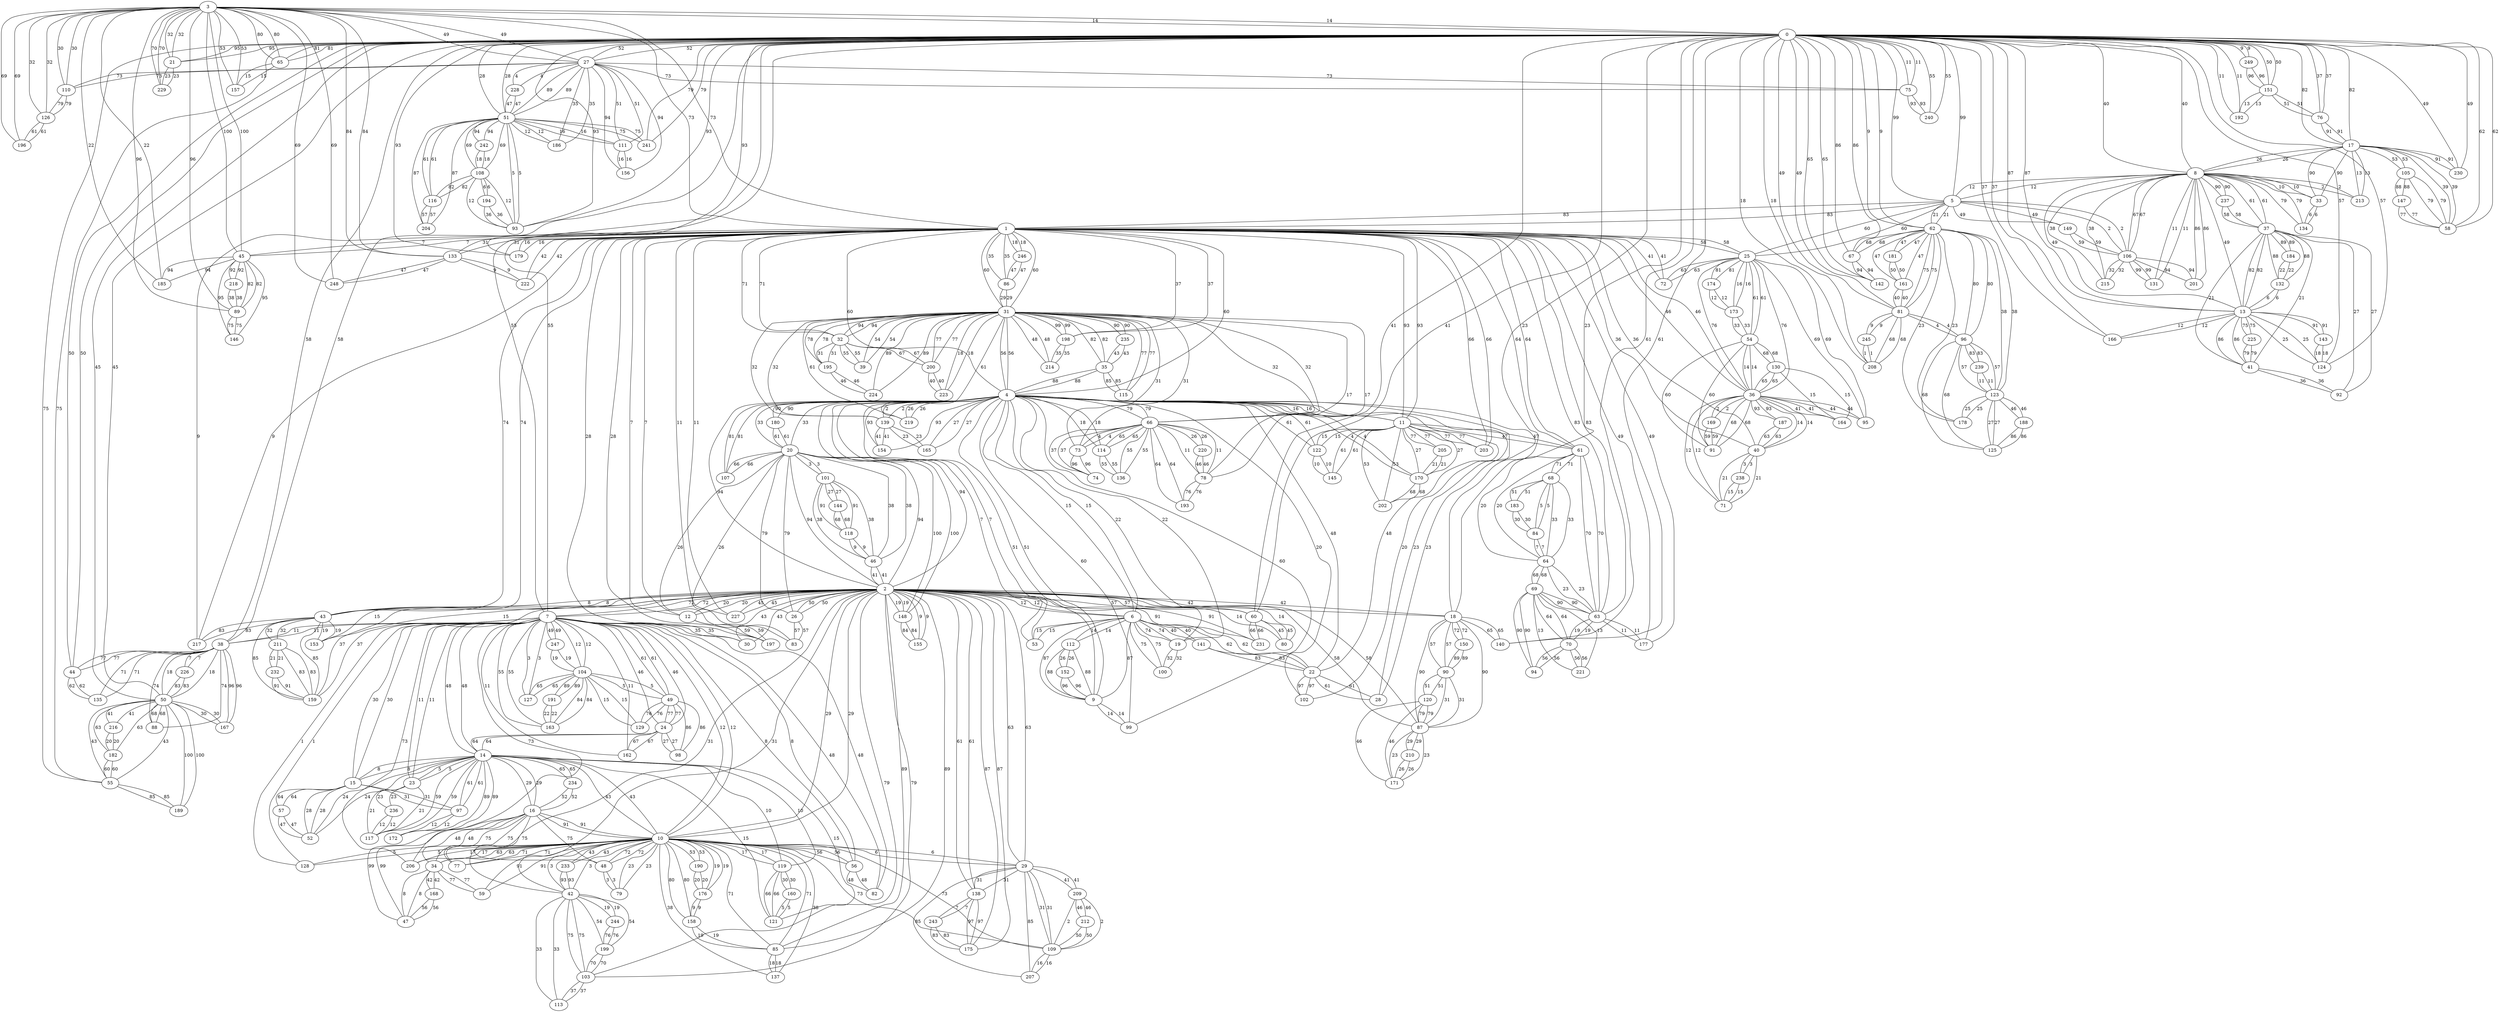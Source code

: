 graph {
  3 -- 0 [label="14"];
  3 -- 1 [label="73"];
  3 -- 21 [label="32"];
  3 -- 27 [label="49"];
  3 -- 45 [label="100"];
  3 -- 65 [label="80"];
  3 -- 89 [label="96"];
  3 -- 110 [label="30"];
  3 -- 126 [label="32"];
  3 -- 133 [label="84"];
  3 -- 157 [label="53"];
  3 -- 185 [label="22"];
  3 -- 196 [label="69"];
  3 -- 229 [label="70"];
  3 -- 248 [label="69"];
  0 -- 3 [label="14"];
  0 -- 5 [label="99"];
  0 -- 7 [label="55"];
  0 -- 8 [label="40"];
  0 -- 13 [label="87"];
  0 -- 17 [label="82"];
  0 -- 18 [label="23"];
  0 -- 21 [label="95"];
  0 -- 27 [label="52"];
  0 -- 38 [label="58"];
  0 -- 44 [label="50"];
  0 -- 50 [label="45"];
  0 -- 51 [label="28"];
  0 -- 55 [label="75"];
  0 -- 58 [label="62"];
  0 -- 60 [label="41"];
  0 -- 62 [label="9"];
  0 -- 65 [label="81"];
  0 -- 67 [label="86"];
  0 -- 75 [label="11"];
  0 -- 76 [label="37"];
  0 -- 81 [label="49"];
  0 -- 93 [label="93"];
  0 -- 124 [label="57"];
  0 -- 140 [label="61"];
  0 -- 142 [label="65"];
  0 -- 151 [label="50"];
  0 -- 166 [label="37"];
  0 -- 179 [label="93"];
  0 -- 192 [label="11"];
  0 -- 208 [label="18"];
  0 -- 230 [label="49"];
  0 -- 240 [label="55"];
  0 -- 241 [label="79"];
  0 -- 249 [label="9"];
  1 -- 3 [label="73"];
  1 -- 4 [label="60"];
  1 -- 5 [label="83"];
  1 -- 11 [label="93"];
  1 -- 12 [label="7"];
  1 -- 25 [label="58"];
  1 -- 31 [label="60"];
  1 -- 32 [label="71"];
  1 -- 36 [label="46"];
  1 -- 40 [label="36"];
  1 -- 43 [label="74"];
  1 -- 45 [label="7"];
  1 -- 61 [label="64"];
  1 -- 63 [label="83"];
  1 -- 72 [label="41"];
  1 -- 86 [label="35"];
  1 -- 133 [label="31"];
  1 -- 177 [label="49"];
  1 -- 179 [label="16"];
  1 -- 197 [label="28"];
  1 -- 198 [label="37"];
  1 -- 203 [label="66"];
  1 -- 217 [label="9"];
  1 -- 222 [label="42"];
  1 -- 227 [label="11"];
  1 -- 246 [label="18"];
  4 -- 1 [label="60"];
  4 -- 2 [label="94"];
  4 -- 6 [label="15"];
  4 -- 9 [label="51"];
  4 -- 11 [label="16"];
  4 -- 19 [label="22"];
  4 -- 20 [label="33"];
  4 -- 22 [label="48"];
  4 -- 28 [label="23"];
  4 -- 31 [label="56"];
  4 -- 35 [label="88"];
  4 -- 53 [label="7"];
  4 -- 66 [label="79"];
  4 -- 99 [label="60"];
  4 -- 102 [label="20"];
  4 -- 107 [label="81"];
  4 -- 114 [label="18"];
  4 -- 122 [label="61"];
  4 -- 139 [label="2"];
  4 -- 154 [label="93"];
  4 -- 165 [label="27"];
  4 -- 170 [label="4"];
  4 -- 180 [label="90"];
  4 -- 219 [label="26"];
  2 -- 4 [label="94"];
  2 -- 6 [label="12"];
  2 -- 7 [label="72"];
  2 -- 10 [label="29"];
  2 -- 12 [label="20"];
  2 -- 18 [label="42"];
  2 -- 20 [label="94"];
  2 -- 26 [label="50"];
  2 -- 29 [label="63"];
  2 -- 30 [label="43"];
  2 -- 42 [label="31"];
  2 -- 43 [label="8"];
  2 -- 46 [label="41"];
  2 -- 60 [label="57"];
  2 -- 80 [label="14"];
  2 -- 85 [label="89"];
  2 -- 87 [label="58"];
  2 -- 103 [label="79"];
  2 -- 138 [label="61"];
  2 -- 148 [label="19"];
  2 -- 153 [label="15"];
  2 -- 155 [label="9"];
  2 -- 159 [label="37"];
  2 -- 175 [label="87"];
  2 -- 227 [label="45"];
  2 -- 231 [label="91"];
  5 -- 0 [label="99"];
  5 -- 1 [label="83"];
  5 -- 8 [label="12"];
  5 -- 25 [label="60"];
  5 -- 62 [label="21"];
  5 -- 106 [label="2"];
  5 -- 149 [label="49"];
  6 -- 2 [label="12"];
  6 -- 4 [label="15"];
  6 -- 9 [label="87"];
  6 -- 19 [label="74"];
  6 -- 22 [label="62"];
  6 -- 53 [label="15"];
  6 -- 100 [label="75"];
  6 -- 112 [label="14"];
  6 -- 141 [label="40"];
  7 -- 0 [label="55"];
  7 -- 2 [label="72"];
  7 -- 10 [label="12"];
  7 -- 14 [label="48"];
  7 -- 15 [label="30"];
  7 -- 23 [label="11"];
  7 -- 24 [label="46"];
  7 -- 30 [label="35"];
  7 -- 38 [label="11"];
  7 -- 49 [label="61"];
  7 -- 56 [label="8"];
  7 -- 82 [label="48"];
  7 -- 104 [label="12"];
  7 -- 127 [label="3"];
  7 -- 128 [label="1"];
  7 -- 162 [label="11"];
  7 -- 163 [label="55"];
  7 -- 206 [label="73"];
  7 -- 247 [label="49"];
  8 -- 0 [label="40"];
  8 -- 5 [label="12"];
  8 -- 13 [label="49"];
  8 -- 17 [label="26"];
  8 -- 33 [label="10"];
  8 -- 37 [label="61"];
  8 -- 106 [label="67"];
  8 -- 131 [label="11"];
  8 -- 134 [label="79"];
  8 -- 201 [label="86"];
  8 -- 213 [label="2"];
  8 -- 215 [label="38"];
  8 -- 237 [label="90"];
  9 -- 4 [label="51"];
  9 -- 6 [label="87"];
  9 -- 99 [label="14"];
  9 -- 112 [label="88"];
  9 -- 152 [label="96"];
  10 -- 2 [label="29"];
  10 -- 7 [label="12"];
  10 -- 14 [label="43"];
  10 -- 16 [label="91"];
  10 -- 29 [label="6"];
  10 -- 34 [label="63"];
  10 -- 42 [label="3"];
  10 -- 48 [label="72"];
  10 -- 56 [label="56"];
  10 -- 59 [label="91"];
  10 -- 77 [label="71"];
  10 -- 79 [label="23"];
  10 -- 85 [label="71"];
  10 -- 109 [label="73"];
  10 -- 119 [label="17"];
  10 -- 128 [label="5"];
  10 -- 137 [label="38"];
  10 -- 158 [label="80"];
  10 -- 176 [label="19"];
  10 -- 190 [label="53"];
  10 -- 206 [label="17"];
  10 -- 233 [label="43"];
  11 -- 1 [label="93"];
  11 -- 4 [label="16"];
  11 -- 61 [label="47"];
  11 -- 122 [label="15"];
  11 -- 145 [label="61"];
  11 -- 170 [label="27"];
  11 -- 202 [label="53"];
  11 -- 203 [label="77"];
  11 -- 205 [label="77"];
  12 -- 1 [label="7"];
  12 -- 2 [label="20"];
  12 -- 197 [label="59"];
  13 -- 0 [label="87"];
  13 -- 8 [label="49"];
  13 -- 37 [label="82"];
  13 -- 41 [label="86"];
  13 -- 124 [label="25"];
  13 -- 132 [label="6"];
  13 -- 143 [label="91"];
  13 -- 166 [label="12"];
  13 -- 225 [label="75"];
  14 -- 7 [label="48"];
  14 -- 10 [label="43"];
  14 -- 15 [label="8"];
  14 -- 16 [label="29"];
  14 -- 23 [label="5"];
  14 -- 24 [label="64"];
  14 -- 52 [label="24"];
  14 -- 97 [label="61"];
  14 -- 117 [label="59"];
  14 -- 119 [label="10"];
  14 -- 121 [label="15"];
  14 -- 172 [label="89"];
  14 -- 234 [label="65"];
  15 -- 7 [label="30"];
  15 -- 14 [label="8"];
  15 -- 52 [label="28"];
  15 -- 57 [label="64"];
  15 -- 97 [label="31"];
  16 -- 10 [label="91"];
  16 -- 14 [label="29"];
  16 -- 34 [label="48"];
  16 -- 47 [label="99"];
  16 -- 48 [label="75"];
  16 -- 77 [label="75"];
  16 -- 234 [label="52"];
  17 -- 0 [label="82"];
  17 -- 8 [label="26"];
  17 -- 33 [label="90"];
  17 -- 58 [label="39"];
  17 -- 76 [label="91"];
  17 -- 105 [label="53"];
  17 -- 213 [label="13"];
  17 -- 230 [label="91"];
  18 -- 0 [label="23"];
  18 -- 2 [label="42"];
  18 -- 87 [label="90"];
  18 -- 90 [label="57"];
  18 -- 140 [label="65"];
  18 -- 150 [label="72"];
  19 -- 4 [label="22"];
  19 -- 6 [label="74"];
  19 -- 100 [label="32"];
  20 -- 2 [label="94"];
  20 -- 4 [label="33"];
  20 -- 26 [label="79"];
  20 -- 46 [label="38"];
  20 -- 83 [label="26"];
  20 -- 101 [label="3"];
  20 -- 107 [label="66"];
  20 -- 148 [label="100"];
  20 -- 180 [label="61"];
  21 -- 0 [label="95"];
  21 -- 3 [label="32"];
  21 -- 229 [label="23"];
  22 -- 4 [label="48"];
  22 -- 6 [label="62"];
  22 -- 28 [label="61"];
  22 -- 102 [label="97"];
  22 -- 141 [label="83"];
  23 -- 7 [label="11"];
  23 -- 14 [label="5"];
  23 -- 117 [label="21"];
  23 -- 236 [label="23"];
  24 -- 7 [label="46"];
  24 -- 14 [label="64"];
  24 -- 49 [label="77"];
  24 -- 98 [label="27"];
  24 -- 162 [label="67"];
  25 -- 1 [label="58"];
  25 -- 5 [label="60"];
  25 -- 36 [label="76"];
  25 -- 54 [label="61"];
  25 -- 72 [label="63"];
  25 -- 95 [label="69"];
  25 -- 173 [label="16"];
  25 -- 174 [label="81"];
  26 -- 2 [label="50"];
  26 -- 20 [label="79"];
  26 -- 83 [label="57"];
  27 -- 0 [label="52"];
  27 -- 3 [label="49"];
  27 -- 51 [label="89"];
  27 -- 75 [label="73"];
  27 -- 110 [label="73"];
  27 -- 111 [label="51"];
  27 -- 156 [label="94"];
  27 -- 186 [label="35"];
  27 -- 228 [label="4"];
  28 -- 4 [label="23"];
  28 -- 22 [label="61"];
  29 -- 2 [label="63"];
  29 -- 10 [label="6"];
  29 -- 109 [label="31"];
  29 -- 138 [label="31"];
  29 -- 207 [label="85"];
  29 -- 209 [label="41"];
  30 -- 2 [label="43"];
  30 -- 7 [label="35"];
  31 -- 1 [label="60"];
  31 -- 4 [label="56"];
  31 -- 32 [label="94"];
  31 -- 35 [label="82"];
  31 -- 39 [label="54"];
  31 -- 66 [label="32"];
  31 -- 73 [label="31"];
  31 -- 78 [label="17"];
  31 -- 86 [label="29"];
  31 -- 115 [label="77"];
  31 -- 139 [label="32"];
  31 -- 195 [label="78"];
  31 -- 198 [label="99"];
  31 -- 200 [label="77"];
  31 -- 214 [label="48"];
  31 -- 219 [label="61"];
  31 -- 223 [label="18"];
  31 -- 224 [label="89"];
  31 -- 235 [label="90"];
  32 -- 1 [label="71"];
  32 -- 31 [label="94"];
  32 -- 39 [label="55"];
  32 -- 195 [label="31"];
  32 -- 200 [label="67"];
  33 -- 8 [label="10"];
  33 -- 17 [label="90"];
  33 -- 134 [label="6"];
  34 -- 10 [label="63"];
  34 -- 16 [label="48"];
  34 -- 47 [label="8"];
  34 -- 59 [label="77"];
  34 -- 168 [label="42"];
  35 -- 4 [label="88"];
  35 -- 31 [label="82"];
  35 -- 115 [label="85"];
  35 -- 235 [label="43"];
  36 -- 1 [label="46"];
  36 -- 25 [label="76"];
  36 -- 40 [label="14"];
  36 -- 54 [label="14"];
  36 -- 71 [label="12"];
  36 -- 91 [label="68"];
  36 -- 95 [label="44"];
  36 -- 130 [label="65"];
  36 -- 164 [label="41"];
  36 -- 169 [label="2"];
  36 -- 187 [label="93"];
  37 -- 8 [label="61"];
  37 -- 13 [label="82"];
  37 -- 41 [label="21"];
  37 -- 92 [label="27"];
  37 -- 132 [label="88"];
  37 -- 184 [label="89"];
  37 -- 237 [label="58"];
  38 -- 0 [label="58"];
  38 -- 7 [label="11"];
  38 -- 44 [label="77"];
  38 -- 50 [label="18"];
  38 -- 88 [label="74"];
  38 -- 135 [label="71"];
  38 -- 167 [label="96"];
  38 -- 226 [label="7"];
  39 -- 31 [label="54"];
  39 -- 32 [label="55"];
  40 -- 1 [label="36"];
  40 -- 36 [label="14"];
  40 -- 71 [label="21"];
  40 -- 187 [label="63"];
  40 -- 238 [label="3"];
  41 -- 13 [label="86"];
  41 -- 37 [label="21"];
  41 -- 92 [label="36"];
  41 -- 225 [label="79"];
  42 -- 2 [label="31"];
  42 -- 10 [label="3"];
  42 -- 103 [label="75"];
  42 -- 113 [label="33"];
  42 -- 199 [label="54"];
  42 -- 233 [label="93"];
  42 -- 244 [label="19"];
  43 -- 1 [label="74"];
  43 -- 2 [label="8"];
  43 -- 153 [label="19"];
  43 -- 159 [label="85"];
  43 -- 211 [label="32"];
  43 -- 217 [label="83"];
  44 -- 0 [label="50"];
  44 -- 38 [label="77"];
  44 -- 135 [label="62"];
  45 -- 1 [label="7"];
  45 -- 3 [label="100"];
  45 -- 89 [label="82"];
  45 -- 146 [label="95"];
  45 -- 185 [label="94"];
  45 -- 218 [label="92"];
  46 -- 2 [label="41"];
  46 -- 20 [label="38"];
  46 -- 101 [label="38"];
  46 -- 118 [label="9"];
  47 -- 16 [label="99"];
  47 -- 34 [label="8"];
  47 -- 168 [label="56"];
  48 -- 10 [label="72"];
  48 -- 16 [label="75"];
  48 -- 79 [label="3"];
  49 -- 7 [label="61"];
  49 -- 24 [label="77"];
  49 -- 98 [label="86"];
  49 -- 104 [label="5"];
  49 -- 129 [label="76"];
  50 -- 0 [label="45"];
  50 -- 38 [label="18"];
  50 -- 55 [label="43"];
  50 -- 88 [label="68"];
  50 -- 167 [label="30"];
  50 -- 182 [label="63"];
  50 -- 189 [label="100"];
  50 -- 216 [label="41"];
  50 -- 226 [label="83"];
  51 -- 0 [label="28"];
  51 -- 27 [label="89"];
  51 -- 93 [label="5"];
  51 -- 108 [label="69"];
  51 -- 111 [label="16"];
  51 -- 116 [label="61"];
  51 -- 186 [label="12"];
  51 -- 204 [label="87"];
  51 -- 228 [label="47"];
  51 -- 241 [label="75"];
  51 -- 242 [label="94"];
  52 -- 14 [label="24"];
  52 -- 15 [label="28"];
  52 -- 57 [label="47"];
  53 -- 4 [label="7"];
  53 -- 6 [label="15"];
  54 -- 25 [label="61"];
  54 -- 36 [label="14"];
  54 -- 91 [label="60"];
  54 -- 130 [label="68"];
  54 -- 173 [label="33"];
  55 -- 0 [label="75"];
  55 -- 50 [label="43"];
  55 -- 182 [label="60"];
  55 -- 189 [label="85"];
  56 -- 7 [label="8"];
  56 -- 10 [label="56"];
  56 -- 82 [label="48"];
  57 -- 15 [label="64"];
  57 -- 52 [label="47"];
  58 -- 0 [label="62"];
  58 -- 17 [label="39"];
  58 -- 105 [label="79"];
  58 -- 147 [label="77"];
  59 -- 10 [label="91"];
  59 -- 34 [label="77"];
  60 -- 0 [label="41"];
  60 -- 2 [label="57"];
  60 -- 80 [label="45"];
  60 -- 231 [label="66"];
  61 -- 1 [label="64"];
  61 -- 11 [label="47"];
  61 -- 63 [label="70"];
  61 -- 64 [label="20"];
  61 -- 68 [label="71"];
  62 -- 0 [label="9"];
  62 -- 5 [label="21"];
  62 -- 67 [label="68"];
  62 -- 81 [label="75"];
  62 -- 96 [label="80"];
  62 -- 123 [label="38"];
  62 -- 161 [label="47"];
  62 -- 178 [label="23"];
  62 -- 181 [label="47"];
  63 -- 1 [label="83"];
  63 -- 61 [label="70"];
  63 -- 64 [label="23"];
  63 -- 69 [label="90"];
  63 -- 70 [label="19"];
  63 -- 177 [label="11"];
  64 -- 61 [label="20"];
  64 -- 63 [label="23"];
  64 -- 68 [label="33"];
  64 -- 69 [label="68"];
  64 -- 84 [label="7"];
  65 -- 0 [label="81"];
  65 -- 3 [label="80"];
  65 -- 157 [label="15"];
  66 -- 4 [label="79"];
  66 -- 31 [label="32"];
  66 -- 73 [label="4"];
  66 -- 74 [label="37"];
  66 -- 78 [label="11"];
  66 -- 114 [label="65"];
  66 -- 136 [label="55"];
  66 -- 193 [label="64"];
  66 -- 220 [label="26"];
  67 -- 0 [label="86"];
  67 -- 62 [label="68"];
  67 -- 142 [label="94"];
  68 -- 61 [label="71"];
  68 -- 64 [label="33"];
  68 -- 84 [label="5"];
  68 -- 183 [label="51"];
  69 -- 63 [label="90"];
  69 -- 64 [label="68"];
  69 -- 70 [label="64"];
  69 -- 94 [label="90"];
  69 -- 221 [label="13"];
  70 -- 63 [label="19"];
  70 -- 69 [label="64"];
  70 -- 94 [label="56"];
  70 -- 221 [label="56"];
  71 -- 36 [label="12"];
  71 -- 40 [label="21"];
  71 -- 238 [label="15"];
  72 -- 1 [label="41"];
  72 -- 25 [label="63"];
  73 -- 31 [label="31"];
  73 -- 66 [label="4"];
  73 -- 74 [label="96"];
  74 -- 66 [label="37"];
  74 -- 73 [label="96"];
  75 -- 0 [label="11"];
  75 -- 27 [label="73"];
  75 -- 240 [label="93"];
  76 -- 0 [label="37"];
  76 -- 17 [label="91"];
  76 -- 151 [label="51"];
  77 -- 10 [label="71"];
  77 -- 16 [label="75"];
  78 -- 31 [label="17"];
  78 -- 66 [label="11"];
  78 -- 193 [label="76"];
  78 -- 220 [label="46"];
  79 -- 10 [label="23"];
  79 -- 48 [label="3"];
  80 -- 2 [label="14"];
  80 -- 60 [label="45"];
  81 -- 0 [label="49"];
  81 -- 62 [label="75"];
  81 -- 96 [label="4"];
  81 -- 161 [label="40"];
  81 -- 208 [label="68"];
  81 -- 245 [label="9"];
  82 -- 7 [label="48"];
  82 -- 56 [label="48"];
  83 -- 20 [label="26"];
  83 -- 26 [label="57"];
  84 -- 64 [label="7"];
  84 -- 68 [label="5"];
  84 -- 183 [label="30"];
  85 -- 2 [label="89"];
  85 -- 10 [label="71"];
  85 -- 137 [label="18"];
  85 -- 158 [label="19"];
  86 -- 1 [label="35"];
  86 -- 31 [label="29"];
  86 -- 246 [label="47"];
  87 -- 2 [label="58"];
  87 -- 18 [label="90"];
  87 -- 90 [label="31"];
  87 -- 120 [label="79"];
  87 -- 171 [label="23"];
  87 -- 210 [label="29"];
  88 -- 38 [label="74"];
  88 -- 50 [label="68"];
  89 -- 3 [label="96"];
  89 -- 45 [label="82"];
  89 -- 146 [label="75"];
  89 -- 218 [label="38"];
  90 -- 18 [label="57"];
  90 -- 87 [label="31"];
  90 -- 120 [label="51"];
  90 -- 150 [label="89"];
  91 -- 36 [label="68"];
  91 -- 54 [label="60"];
  91 -- 169 [label="59"];
  92 -- 37 [label="27"];
  92 -- 41 [label="36"];
  93 -- 0 [label="93"];
  93 -- 51 [label="5"];
  93 -- 108 [label="12"];
  93 -- 194 [label="36"];
  94 -- 69 [label="90"];
  94 -- 70 [label="56"];
  95 -- 25 [label="69"];
  95 -- 36 [label="44"];
  96 -- 62 [label="80"];
  96 -- 81 [label="4"];
  96 -- 123 [label="57"];
  96 -- 125 [label="68"];
  96 -- 239 [label="83"];
  97 -- 14 [label="61"];
  97 -- 15 [label="31"];
  97 -- 172 [label="12"];
  98 -- 24 [label="27"];
  98 -- 49 [label="86"];
  99 -- 4 [label="60"];
  99 -- 9 [label="14"];
  100 -- 6 [label="75"];
  100 -- 19 [label="32"];
  101 -- 20 [label="3"];
  101 -- 46 [label="38"];
  101 -- 118 [label="91"];
  101 -- 144 [label="27"];
  102 -- 4 [label="20"];
  102 -- 22 [label="97"];
  103 -- 2 [label="79"];
  103 -- 42 [label="75"];
  103 -- 113 [label="37"];
  103 -- 199 [label="70"];
  104 -- 7 [label="12"];
  104 -- 49 [label="5"];
  104 -- 127 [label="65"];
  104 -- 129 [label="15"];
  104 -- 163 [label="84"];
  104 -- 191 [label="89"];
  104 -- 247 [label="19"];
  105 -- 17 [label="53"];
  105 -- 58 [label="79"];
  105 -- 147 [label="88"];
  106 -- 5 [label="2"];
  106 -- 8 [label="67"];
  106 -- 131 [label="99"];
  106 -- 149 [label="59"];
  106 -- 201 [label="94"];
  106 -- 215 [label="32"];
  107 -- 4 [label="81"];
  107 -- 20 [label="66"];
  108 -- 51 [label="69"];
  108 -- 93 [label="12"];
  108 -- 116 [label="82"];
  108 -- 194 [label="6"];
  108 -- 242 [label="18"];
  109 -- 10 [label="73"];
  109 -- 29 [label="31"];
  109 -- 207 [label="16"];
  109 -- 209 [label="2"];
  109 -- 212 [label="50"];
  110 -- 3 [label="30"];
  110 -- 27 [label="73"];
  110 -- 126 [label="79"];
  111 -- 27 [label="51"];
  111 -- 51 [label="16"];
  111 -- 156 [label="16"];
  112 -- 6 [label="14"];
  112 -- 9 [label="88"];
  112 -- 152 [label="26"];
  113 -- 42 [label="33"];
  113 -- 103 [label="37"];
  114 -- 4 [label="18"];
  114 -- 66 [label="65"];
  114 -- 136 [label="55"];
  115 -- 31 [label="77"];
  115 -- 35 [label="85"];
  116 -- 51 [label="61"];
  116 -- 108 [label="82"];
  116 -- 204 [label="57"];
  117 -- 14 [label="59"];
  117 -- 23 [label="21"];
  117 -- 236 [label="12"];
  118 -- 46 [label="9"];
  118 -- 101 [label="91"];
  118 -- 144 [label="68"];
  119 -- 10 [label="17"];
  119 -- 14 [label="10"];
  119 -- 121 [label="66"];
  119 -- 160 [label="30"];
  120 -- 87 [label="79"];
  120 -- 90 [label="51"];
  120 -- 171 [label="46"];
  121 -- 14 [label="15"];
  121 -- 119 [label="66"];
  121 -- 160 [label="5"];
  122 -- 4 [label="61"];
  122 -- 11 [label="15"];
  122 -- 145 [label="10"];
  123 -- 62 [label="38"];
  123 -- 96 [label="57"];
  123 -- 125 [label="27"];
  123 -- 178 [label="25"];
  123 -- 188 [label="46"];
  123 -- 239 [label="11"];
  124 -- 0 [label="57"];
  124 -- 13 [label="25"];
  124 -- 143 [label="18"];
  125 -- 96 [label="68"];
  125 -- 123 [label="27"];
  125 -- 188 [label="86"];
  126 -- 3 [label="32"];
  126 -- 110 [label="79"];
  126 -- 196 [label="61"];
  127 -- 7 [label="3"];
  127 -- 104 [label="65"];
  128 -- 7 [label="1"];
  128 -- 10 [label="5"];
  129 -- 49 [label="76"];
  129 -- 104 [label="15"];
  130 -- 36 [label="65"];
  130 -- 54 [label="68"];
  130 -- 164 [label="15"];
  131 -- 8 [label="11"];
  131 -- 106 [label="99"];
  132 -- 13 [label="6"];
  132 -- 37 [label="88"];
  132 -- 184 [label="22"];
  133 -- 1 [label="31"];
  133 -- 3 [label="84"];
  133 -- 222 [label="9"];
  133 -- 248 [label="47"];
  134 -- 8 [label="79"];
  134 -- 33 [label="6"];
  135 -- 38 [label="71"];
  135 -- 44 [label="62"];
  136 -- 66 [label="55"];
  136 -- 114 [label="55"];
  137 -- 10 [label="38"];
  137 -- 85 [label="18"];
  138 -- 2 [label="61"];
  138 -- 29 [label="31"];
  138 -- 175 [label="97"];
  138 -- 243 [label="7"];
  139 -- 4 [label="2"];
  139 -- 31 [label="32"];
  139 -- 154 [label="41"];
  139 -- 165 [label="23"];
  140 -- 0 [label="61"];
  140 -- 18 [label="65"];
  141 -- 6 [label="40"];
  141 -- 22 [label="83"];
  142 -- 0 [label="65"];
  142 -- 67 [label="94"];
  143 -- 13 [label="91"];
  143 -- 124 [label="18"];
  144 -- 101 [label="27"];
  144 -- 118 [label="68"];
  145 -- 11 [label="61"];
  145 -- 122 [label="10"];
  146 -- 45 [label="95"];
  146 -- 89 [label="75"];
  147 -- 58 [label="77"];
  147 -- 105 [label="88"];
  148 -- 2 [label="19"];
  148 -- 20 [label="100"];
  148 -- 155 [label="84"];
  149 -- 5 [label="49"];
  149 -- 106 [label="59"];
  150 -- 18 [label="72"];
  150 -- 90 [label="89"];
  151 -- 0 [label="50"];
  151 -- 76 [label="51"];
  151 -- 192 [label="13"];
  151 -- 249 [label="96"];
  152 -- 9 [label="96"];
  152 -- 112 [label="26"];
  153 -- 2 [label="15"];
  153 -- 43 [label="19"];
  154 -- 4 [label="93"];
  154 -- 139 [label="41"];
  155 -- 2 [label="9"];
  155 -- 148 [label="84"];
  156 -- 27 [label="94"];
  156 -- 111 [label="16"];
  157 -- 3 [label="53"];
  157 -- 65 [label="15"];
  158 -- 10 [label="80"];
  158 -- 85 [label="19"];
  158 -- 176 [label="9"];
  159 -- 2 [label="37"];
  159 -- 43 [label="85"];
  159 -- 211 [label="83"];
  159 -- 232 [label="91"];
  160 -- 119 [label="30"];
  160 -- 121 [label="5"];
  161 -- 62 [label="47"];
  161 -- 81 [label="40"];
  161 -- 181 [label="50"];
  162 -- 7 [label="11"];
  162 -- 24 [label="67"];
  163 -- 7 [label="55"];
  163 -- 104 [label="84"];
  163 -- 191 [label="22"];
  164 -- 36 [label="41"];
  164 -- 130 [label="15"];
  165 -- 4 [label="27"];
  165 -- 139 [label="23"];
  166 -- 0 [label="37"];
  166 -- 13 [label="12"];
  167 -- 38 [label="96"];
  167 -- 50 [label="30"];
  168 -- 34 [label="42"];
  168 -- 47 [label="56"];
  169 -- 36 [label="2"];
  169 -- 91 [label="59"];
  170 -- 4 [label="4"];
  170 -- 11 [label="27"];
  170 -- 202 [label="68"];
  170 -- 205 [label="21"];
  171 -- 87 [label="23"];
  171 -- 120 [label="46"];
  171 -- 210 [label="26"];
  172 -- 14 [label="89"];
  172 -- 97 [label="12"];
  173 -- 25 [label="16"];
  173 -- 54 [label="33"];
  173 -- 174 [label="12"];
  174 -- 25 [label="81"];
  174 -- 173 [label="12"];
  175 -- 2 [label="87"];
  175 -- 138 [label="97"];
  175 -- 243 [label="83"];
  176 -- 10 [label="19"];
  176 -- 158 [label="9"];
  176 -- 190 [label="20"];
  177 -- 1 [label="49"];
  177 -- 63 [label="11"];
  178 -- 62 [label="23"];
  178 -- 123 [label="25"];
  179 -- 0 [label="93"];
  179 -- 1 [label="16"];
  180 -- 4 [label="90"];
  180 -- 20 [label="61"];
  181 -- 62 [label="47"];
  181 -- 161 [label="50"];
  182 -- 50 [label="63"];
  182 -- 55 [label="60"];
  182 -- 216 [label="20"];
  183 -- 68 [label="51"];
  183 -- 84 [label="30"];
  184 -- 37 [label="89"];
  184 -- 132 [label="22"];
  185 -- 3 [label="22"];
  185 -- 45 [label="94"];
  186 -- 27 [label="35"];
  186 -- 51 [label="12"];
  187 -- 36 [label="93"];
  187 -- 40 [label="63"];
  188 -- 123 [label="46"];
  188 -- 125 [label="86"];
  189 -- 50 [label="100"];
  189 -- 55 [label="85"];
  190 -- 10 [label="53"];
  190 -- 176 [label="20"];
  191 -- 104 [label="89"];
  191 -- 163 [label="22"];
  192 -- 0 [label="11"];
  192 -- 151 [label="13"];
  193 -- 66 [label="64"];
  193 -- 78 [label="76"];
  194 -- 93 [label="36"];
  194 -- 108 [label="6"];
  195 -- 31 [label="78"];
  195 -- 32 [label="31"];
  195 -- 224 [label="46"];
  196 -- 3 [label="69"];
  196 -- 126 [label="61"];
  197 -- 1 [label="28"];
  197 -- 12 [label="59"];
  198 -- 1 [label="37"];
  198 -- 31 [label="99"];
  198 -- 214 [label="35"];
  199 -- 42 [label="54"];
  199 -- 103 [label="70"];
  199 -- 244 [label="76"];
  200 -- 31 [label="77"];
  200 -- 32 [label="67"];
  200 -- 223 [label="40"];
  201 -- 8 [label="86"];
  201 -- 106 [label="94"];
  202 -- 11 [label="53"];
  202 -- 170 [label="68"];
  203 -- 1 [label="66"];
  203 -- 11 [label="77"];
  204 -- 51 [label="87"];
  204 -- 116 [label="57"];
  205 -- 11 [label="77"];
  205 -- 170 [label="21"];
  206 -- 7 [label="73"];
  206 -- 10 [label="17"];
  207 -- 29 [label="85"];
  207 -- 109 [label="16"];
  208 -- 0 [label="18"];
  208 -- 81 [label="68"];
  208 -- 245 [label="1"];
  209 -- 29 [label="41"];
  209 -- 109 [label="2"];
  209 -- 212 [label="46"];
  210 -- 87 [label="29"];
  210 -- 171 [label="26"];
  211 -- 43 [label="32"];
  211 -- 159 [label="83"];
  211 -- 232 [label="21"];
  212 -- 109 [label="50"];
  212 -- 209 [label="46"];
  213 -- 8 [label="2"];
  213 -- 17 [label="13"];
  214 -- 31 [label="48"];
  214 -- 198 [label="35"];
  215 -- 8 [label="38"];
  215 -- 106 [label="32"];
  216 -- 50 [label="41"];
  216 -- 182 [label="20"];
  217 -- 1 [label="9"];
  217 -- 43 [label="83"];
  218 -- 45 [label="92"];
  218 -- 89 [label="38"];
  219 -- 4 [label="26"];
  219 -- 31 [label="61"];
  220 -- 66 [label="26"];
  220 -- 78 [label="46"];
  221 -- 69 [label="13"];
  221 -- 70 [label="56"];
  222 -- 1 [label="42"];
  222 -- 133 [label="9"];
  223 -- 31 [label="18"];
  223 -- 200 [label="40"];
  224 -- 31 [label="89"];
  224 -- 195 [label="46"];
  225 -- 13 [label="75"];
  225 -- 41 [label="79"];
  226 -- 38 [label="7"];
  226 -- 50 [label="83"];
  227 -- 1 [label="11"];
  227 -- 2 [label="45"];
  228 -- 27 [label="4"];
  228 -- 51 [label="47"];
  229 -- 3 [label="70"];
  229 -- 21 [label="23"];
  230 -- 0 [label="49"];
  230 -- 17 [label="91"];
  231 -- 2 [label="91"];
  231 -- 60 [label="66"];
  232 -- 159 [label="91"];
  232 -- 211 [label="21"];
  233 -- 10 [label="43"];
  233 -- 42 [label="93"];
  234 -- 14 [label="65"];
  234 -- 16 [label="52"];
  235 -- 31 [label="90"];
  235 -- 35 [label="43"];
  236 -- 23 [label="23"];
  236 -- 117 [label="12"];
  237 -- 8 [label="90"];
  237 -- 37 [label="58"];
  238 -- 40 [label="3"];
  238 -- 71 [label="15"];
  239 -- 96 [label="83"];
  239 -- 123 [label="11"];
  240 -- 0 [label="55"];
  240 -- 75 [label="93"];
  241 -- 0 [label="79"];
  241 -- 51 [label="75"];
  242 -- 51 [label="94"];
  242 -- 108 [label="18"];
  243 -- 138 [label="7"];
  243 -- 175 [label="83"];
  244 -- 42 [label="19"];
  244 -- 199 [label="76"];
  245 -- 81 [label="9"];
  245 -- 208 [label="1"];
  246 -- 1 [label="18"];
  246 -- 86 [label="47"];
  247 -- 7 [label="49"];
  247 -- 104 [label="19"];
  248 -- 3 [label="69"];
  248 -- 133 [label="47"];
  249 -- 0 [label="9"];
  249 -- 151 [label="96"];
}